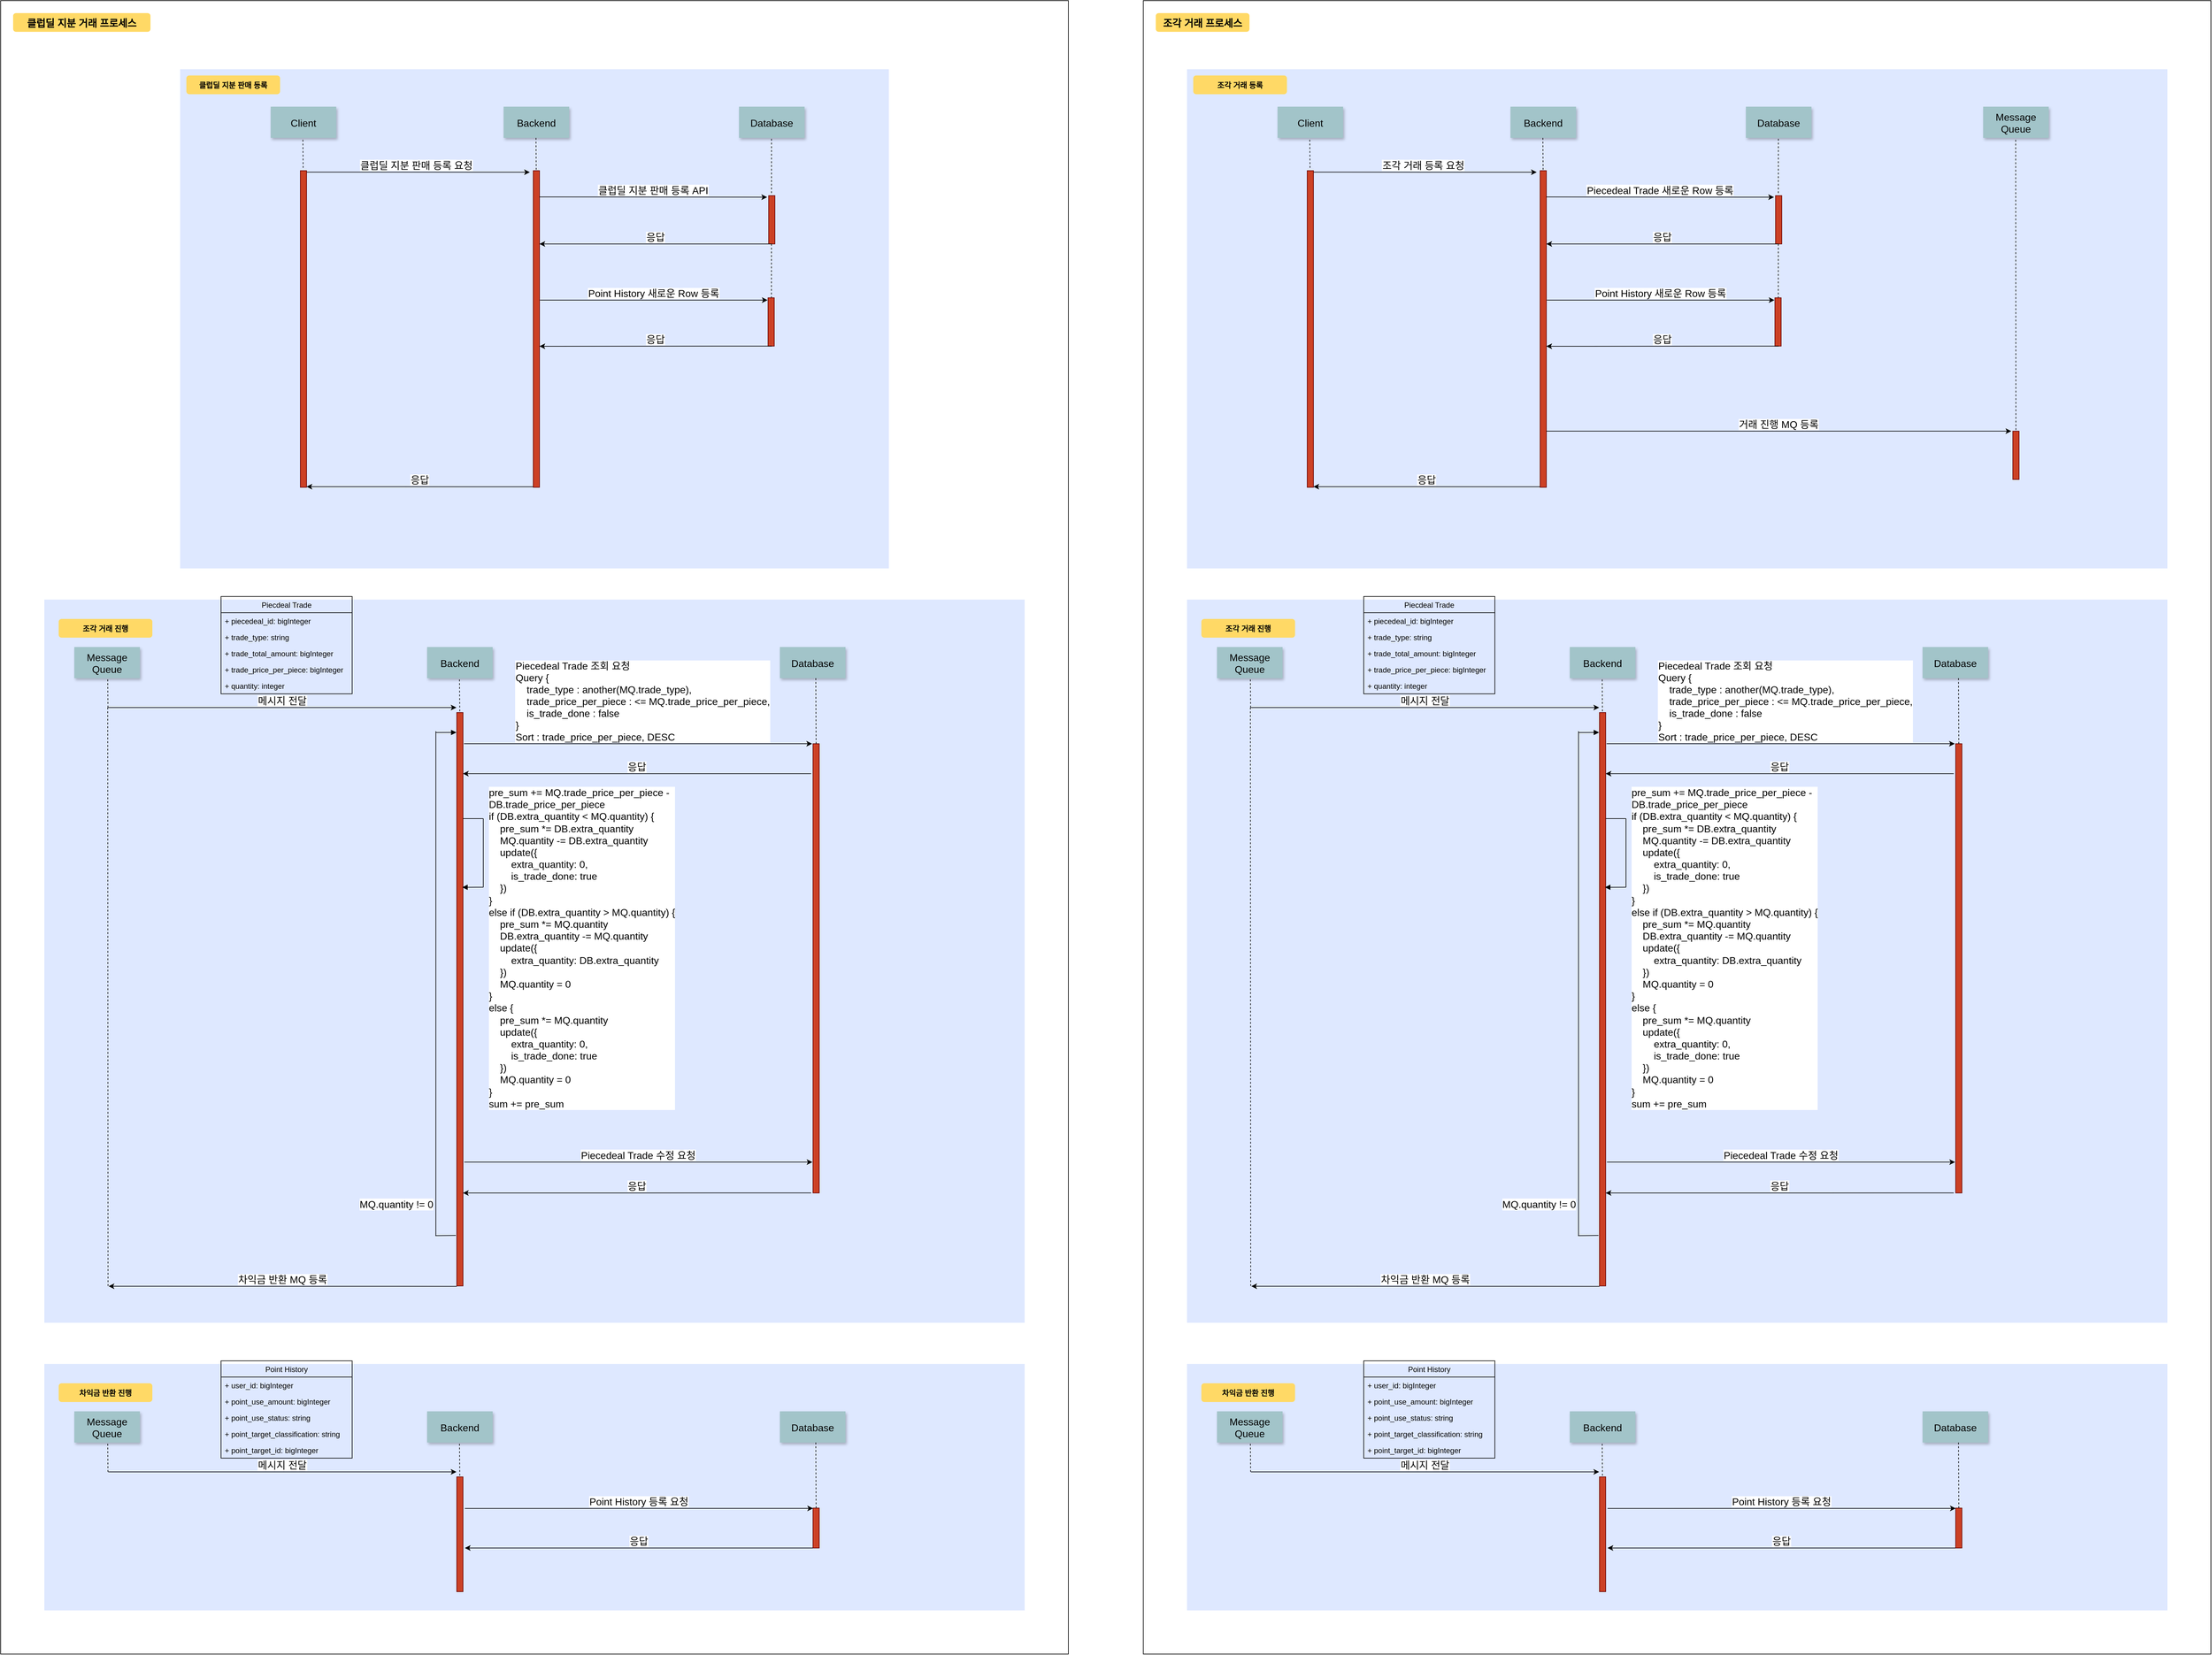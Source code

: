<mxfile version="15.9.6" type="github">
  <diagram name="Page-1" id="9361dd3d-8414-5efd-6122-117bd74ce7a7">
    <mxGraphModel dx="2826" dy="1720" grid="1" gridSize="10" guides="1" tooltips="1" connect="1" arrows="1" fold="1" page="0" pageScale="1.5" pageWidth="826" pageHeight="1169" background="none" math="0" shadow="0">
      <root>
        <mxCell id="0" />
        <mxCell id="1" parent="0" />
        <mxCell id="KlOb9oc-CN9GO7hvicui-72" value="" style="rounded=0;whiteSpace=wrap;html=1;" vertex="1" parent="1">
          <mxGeometry x="1580" y="-80" width="1710" height="2650" as="geometry" />
        </mxCell>
        <mxCell id="69" value="" style="fillColor=#DEE8FF;strokeColor=none" parent="1" vertex="1">
          <mxGeometry x="1650" y="30" width="1570" height="800" as="geometry" />
        </mxCell>
        <mxCell id="71" value="조각 거래 등록" style="rounded=1;fontStyle=1;fillColor=#FFD966;strokeColor=none" parent="1" vertex="1">
          <mxGeometry x="1660" y="40" width="150" height="30" as="geometry" />
        </mxCell>
        <mxCell id="AhJz03Bt-B3YiPbpUyde-89" value="Client" style="shadow=1;fillColor=#A2C4C9;strokeColor=none;fontSize=16;" parent="1" vertex="1">
          <mxGeometry x="1795" y="90" width="105" height="50" as="geometry" />
        </mxCell>
        <mxCell id="AhJz03Bt-B3YiPbpUyde-90" value="Backend" style="shadow=1;fillColor=#A2C4C9;strokeColor=none;fontSize=16;" parent="1" vertex="1">
          <mxGeometry x="2168" y="90" width="105" height="50" as="geometry" />
        </mxCell>
        <mxCell id="AhJz03Bt-B3YiPbpUyde-91" value="Database" style="shadow=1;fillColor=#A2C4C9;strokeColor=none;fontSize=16;" parent="1" vertex="1">
          <mxGeometry x="2545" y="90" width="105" height="50" as="geometry" />
        </mxCell>
        <mxCell id="AhJz03Bt-B3YiPbpUyde-92" value="Message&#xa;Queue" style="shadow=1;fillColor=#A2C4C9;strokeColor=none;fontSize=16;" parent="1" vertex="1">
          <mxGeometry x="2925" y="90" width="105" height="50" as="geometry" />
        </mxCell>
        <mxCell id="AhJz03Bt-B3YiPbpUyde-94" value="조각 거래 등록 요청" style="edgeStyle=elbowEdgeStyle;elbow=vertical;verticalLabelPosition=top;verticalAlign=bottom;fontSize=16;" parent="1" edge="1">
          <mxGeometry x="1924.5" y="-38.12" width="100" height="100" as="geometry">
            <mxPoint x="1847" y="194.88" as="sourcePoint" />
            <mxPoint x="2210" y="195" as="targetPoint" />
            <Array as="points" />
          </mxGeometry>
        </mxCell>
        <mxCell id="AhJz03Bt-B3YiPbpUyde-95" value="" style="edgeStyle=none;endArrow=none;dashed=1" parent="1" edge="1">
          <mxGeometry x="2171.441" y="235" width="100" height="100" as="geometry">
            <mxPoint x="2219.87" y="140.0" as="sourcePoint" />
            <mxPoint x="2220.28" y="192" as="targetPoint" />
          </mxGeometry>
        </mxCell>
        <mxCell id="AhJz03Bt-B3YiPbpUyde-96" value="" style="fillColor=#CC4125;strokeColor=#660000" parent="1" vertex="1">
          <mxGeometry x="2215.5" y="192.56" width="10" height="507.44" as="geometry" />
        </mxCell>
        <mxCell id="AhJz03Bt-B3YiPbpUyde-97" value="Piecedeal Trade 새로운 Row 등록" style="edgeStyle=elbowEdgeStyle;elbow=vertical;verticalLabelPosition=top;verticalAlign=bottom;fontSize=16;" parent="1" edge="1">
          <mxGeometry x="2303" y="1.66" width="100" height="100" as="geometry">
            <mxPoint x="2225.5" y="234.66" as="sourcePoint" />
            <mxPoint x="2590" y="235" as="targetPoint" />
            <Array as="points" />
          </mxGeometry>
        </mxCell>
        <mxCell id="AhJz03Bt-B3YiPbpUyde-98" value="" style="edgeStyle=none;endArrow=none;dashed=1" parent="1" edge="1">
          <mxGeometry x="2548.641" y="236.56" width="100" height="100" as="geometry">
            <mxPoint x="2597.07" y="141.56" as="sourcePoint" />
            <mxPoint x="2597" y="231" as="targetPoint" />
          </mxGeometry>
        </mxCell>
        <mxCell id="AhJz03Bt-B3YiPbpUyde-99" value="" style="fillColor=#CC4125;strokeColor=#660000" parent="1" vertex="1">
          <mxGeometry x="2592.5" y="232.56" width="10" height="77.44" as="geometry" />
        </mxCell>
        <mxCell id="AhJz03Bt-B3YiPbpUyde-100" value="응답" style="edgeStyle=elbowEdgeStyle;elbow=vertical;verticalLabelPosition=top;verticalAlign=bottom;exitX=0.5;exitY=1;exitDx=0;exitDy=0;fontSize=16;" parent="1" source="AhJz03Bt-B3YiPbpUyde-99" target="AhJz03Bt-B3YiPbpUyde-96" edge="1">
          <mxGeometry x="2457.5" y="167" width="100" height="100" as="geometry">
            <mxPoint x="2380.0" y="400.0" as="sourcePoint" />
            <mxPoint x="2753" y="400.12" as="targetPoint" />
            <Array as="points" />
          </mxGeometry>
        </mxCell>
        <mxCell id="AhJz03Bt-B3YiPbpUyde-101" value="거래 진행 MQ 등록" style="edgeStyle=elbowEdgeStyle;elbow=vertical;verticalLabelPosition=top;verticalAlign=bottom;fontSize=16;" parent="1" edge="1">
          <mxGeometry x="2303" y="377" width="100" height="100" as="geometry">
            <mxPoint x="2225.5" y="610.0" as="sourcePoint" />
            <mxPoint x="2970" y="610" as="targetPoint" />
            <Array as="points" />
          </mxGeometry>
        </mxCell>
        <mxCell id="AhJz03Bt-B3YiPbpUyde-102" value="" style="edgeStyle=none;endArrow=none;dashed=1;entryX=0.5;entryY=0;entryDx=0;entryDy=0;" parent="1" target="AhJz03Bt-B3YiPbpUyde-103" edge="1">
          <mxGeometry x="2928.711" y="238.12" width="100" height="100" as="geometry">
            <mxPoint x="2977.14" y="143.12" as="sourcePoint" />
            <mxPoint x="2977" y="410" as="targetPoint" />
          </mxGeometry>
        </mxCell>
        <mxCell id="AhJz03Bt-B3YiPbpUyde-103" value="" style="fillColor=#CC4125;strokeColor=#660000" parent="1" vertex="1">
          <mxGeometry x="2972.5" y="610" width="10" height="77.44" as="geometry" />
        </mxCell>
        <mxCell id="AhJz03Bt-B3YiPbpUyde-105" value="응답" style="edgeStyle=elbowEdgeStyle;elbow=vertical;verticalLabelPosition=top;verticalAlign=bottom;fontSize=16;" parent="1" edge="1">
          <mxGeometry x="1930" y="466" width="100" height="100" as="geometry">
            <mxPoint x="2215.5" y="699.12" as="sourcePoint" />
            <mxPoint x="1852.5" y="699" as="targetPoint" />
            <Array as="points" />
          </mxGeometry>
        </mxCell>
        <mxCell id="AhJz03Bt-B3YiPbpUyde-106" value="" style="fillColor=#CC4125;strokeColor=#660000" parent="1" vertex="1">
          <mxGeometry x="1842.5" y="192.56" width="10" height="507.44" as="geometry" />
        </mxCell>
        <mxCell id="AhJz03Bt-B3YiPbpUyde-107" value="" style="edgeStyle=none;endArrow=none;dashed=1;" parent="1" edge="1">
          <mxGeometry x="1798.161" y="238" width="100" height="100" as="geometry">
            <mxPoint x="1846.59" y="143" as="sourcePoint" />
            <mxPoint x="1847" y="190" as="targetPoint" />
          </mxGeometry>
        </mxCell>
        <mxCell id="SZOiIeE2iXW8za4jXHJB-89" value="" style="fillColor=#DEE8FF;strokeColor=none" parent="1" vertex="1">
          <mxGeometry x="1650" y="880" width="1570" height="1159" as="geometry" />
        </mxCell>
        <mxCell id="SZOiIeE2iXW8za4jXHJB-90" value="조각 거래 진행" style="rounded=1;fontStyle=1;fillColor=#FFD966;strokeColor=none" parent="1" vertex="1">
          <mxGeometry x="1673" y="911" width="150" height="30" as="geometry" />
        </mxCell>
        <mxCell id="SZOiIeE2iXW8za4jXHJB-91" value="Message&#xa;Queue" style="shadow=1;fillColor=#A2C4C9;strokeColor=none;fontSize=16;" parent="1" vertex="1">
          <mxGeometry x="1698" y="956" width="105" height="50" as="geometry" />
        </mxCell>
        <mxCell id="SZOiIeE2iXW8za4jXHJB-93" value="Backend" style="shadow=1;fillColor=#A2C4C9;strokeColor=none;fontSize=16;" parent="1" vertex="1">
          <mxGeometry x="2263" y="956" width="105" height="50" as="geometry" />
        </mxCell>
        <mxCell id="SZOiIeE2iXW8za4jXHJB-94" value="Database" style="shadow=1;fillColor=#A2C4C9;strokeColor=none;fontSize=16;" parent="1" vertex="1">
          <mxGeometry x="2828" y="956" width="105" height="50" as="geometry" />
        </mxCell>
        <mxCell id="SZOiIeE2iXW8za4jXHJB-109" value="" style="edgeStyle=none;endArrow=none;dashed=1;" parent="1" edge="1">
          <mxGeometry x="1703.071" y="1103" width="100" height="100" as="geometry">
            <mxPoint x="1751.5" y="1008" as="sourcePoint" />
            <mxPoint x="1751.91" y="1055" as="targetPoint" />
          </mxGeometry>
        </mxCell>
        <mxCell id="SZOiIeE2iXW8za4jXHJB-111" value="메시지 전달" style="edgeStyle=elbowEdgeStyle;elbow=vertical;verticalLabelPosition=top;verticalAlign=bottom;fontSize=16;" parent="1" edge="1">
          <mxGeometry x="1830" y="820" width="100" height="100" as="geometry">
            <mxPoint x="1752.5" y="1053" as="sourcePoint" />
            <mxPoint x="2310" y="1053" as="targetPoint" />
            <Array as="points" />
          </mxGeometry>
        </mxCell>
        <mxCell id="SZOiIeE2iXW8za4jXHJB-112" value="" style="edgeStyle=none;endArrow=none;dashed=1" parent="1" edge="1">
          <mxGeometry x="2266.481" y="1103" width="100" height="100" as="geometry">
            <mxPoint x="2314.91" y="1008.0" as="sourcePoint" />
            <mxPoint x="2315.32" y="1060" as="targetPoint" />
          </mxGeometry>
        </mxCell>
        <mxCell id="SZOiIeE2iXW8za4jXHJB-113" value="" style="fillColor=#CC4125;strokeColor=#660000" parent="1" vertex="1">
          <mxGeometry x="2310.5" y="1061" width="10" height="919" as="geometry" />
        </mxCell>
        <mxCell id="SZOiIeE2iXW8za4jXHJB-114" value="Piecdeal Trade" style="swimlane;fontStyle=0;childLayout=stackLayout;horizontal=1;startSize=26;fillColor=none;horizontalStack=0;resizeParent=1;resizeParentMax=0;resizeLast=0;collapsible=1;marginBottom=0;" parent="1" vertex="1">
          <mxGeometry x="1933" y="875" width="210" height="156" as="geometry" />
        </mxCell>
        <mxCell id="SZOiIeE2iXW8za4jXHJB-115" value="+ piecedeal_id: bigInteger" style="text;strokeColor=none;fillColor=none;align=left;verticalAlign=top;spacingLeft=4;spacingRight=4;overflow=hidden;rotatable=0;points=[[0,0.5],[1,0.5]];portConstraint=eastwest;" parent="SZOiIeE2iXW8za4jXHJB-114" vertex="1">
          <mxGeometry y="26" width="210" height="26" as="geometry" />
        </mxCell>
        <mxCell id="SZOiIeE2iXW8za4jXHJB-116" value="+ trade_type: string" style="text;strokeColor=none;fillColor=none;align=left;verticalAlign=top;spacingLeft=4;spacingRight=4;overflow=hidden;rotatable=0;points=[[0,0.5],[1,0.5]];portConstraint=eastwest;" parent="SZOiIeE2iXW8za4jXHJB-114" vertex="1">
          <mxGeometry y="52" width="210" height="26" as="geometry" />
        </mxCell>
        <mxCell id="SZOiIeE2iXW8za4jXHJB-117" value="+ trade_total_amount: bigInteger" style="text;strokeColor=none;fillColor=none;align=left;verticalAlign=top;spacingLeft=4;spacingRight=4;overflow=hidden;rotatable=0;points=[[0,0.5],[1,0.5]];portConstraint=eastwest;" parent="SZOiIeE2iXW8za4jXHJB-114" vertex="1">
          <mxGeometry y="78" width="210" height="26" as="geometry" />
        </mxCell>
        <mxCell id="SZOiIeE2iXW8za4jXHJB-119" value="+ trade_price_per_piece: bigInteger" style="text;strokeColor=none;fillColor=none;align=left;verticalAlign=top;spacingLeft=4;spacingRight=4;overflow=hidden;rotatable=0;points=[[0,0.5],[1,0.5]];portConstraint=eastwest;" parent="SZOiIeE2iXW8za4jXHJB-114" vertex="1">
          <mxGeometry y="104" width="210" height="26" as="geometry" />
        </mxCell>
        <mxCell id="SZOiIeE2iXW8za4jXHJB-118" value="+ quantity: integer" style="text;strokeColor=none;fillColor=none;align=left;verticalAlign=top;spacingLeft=4;spacingRight=4;overflow=hidden;rotatable=0;points=[[0,0.5],[1,0.5]];portConstraint=eastwest;" parent="SZOiIeE2iXW8za4jXHJB-114" vertex="1">
          <mxGeometry y="130" width="210" height="26" as="geometry" />
        </mxCell>
        <mxCell id="SZOiIeE2iXW8za4jXHJB-120" value="" style="fillColor=#CC4125;strokeColor=#660000" parent="1" vertex="1">
          <mxGeometry x="2881" y="1111" width="10" height="720" as="geometry" />
        </mxCell>
        <mxCell id="SZOiIeE2iXW8za4jXHJB-121" value="" style="edgeStyle=none;endArrow=none;dashed=1;entryX=0.5;entryY=0;entryDx=0;entryDy=0;" parent="1" target="SZOiIeE2iXW8za4jXHJB-120" edge="1">
          <mxGeometry x="2837.071" y="1101" width="100" height="100" as="geometry">
            <mxPoint x="2885.5" y="1006" as="sourcePoint" />
            <mxPoint x="2885.91" y="1058" as="targetPoint" />
          </mxGeometry>
        </mxCell>
        <mxCell id="SZOiIeE2iXW8za4jXHJB-123" value="Piecedeal Trade 조회 요청&#xa;Query {&#xa;    trade_type : another(MQ.trade_type),&#xa;    trade_price_per_piece : &lt;= MQ.trade_price_per_piece,&#xa;    is_trade_done : false&#xa;}&#xa;Sort : trade_price_per_piece, DESC" style="edgeStyle=elbowEdgeStyle;elbow=vertical;verticalLabelPosition=top;verticalAlign=bottom;fontSize=16;align=left;" parent="1" edge="1">
          <mxGeometry x="-97" y="1" width="100" height="100" as="geometry">
            <mxPoint x="2322" y="1111" as="sourcePoint" />
            <mxPoint x="2879.5" y="1111" as="targetPoint" />
            <Array as="points" />
            <mxPoint x="-198" as="offset" />
          </mxGeometry>
        </mxCell>
        <mxCell id="SZOiIeE2iXW8za4jXHJB-124" value="" style="edgeStyle=none;endArrow=none;dashed=1" parent="1" edge="1">
          <mxGeometry x="2548.551" y="405" width="100" height="100" as="geometry">
            <mxPoint x="2596.98" y="310.0" as="sourcePoint" />
            <mxPoint x="2596.91" y="399.44" as="targetPoint" />
          </mxGeometry>
        </mxCell>
        <mxCell id="SZOiIeE2iXW8za4jXHJB-125" value="Point History 새로운 Row 등록" style="edgeStyle=elbowEdgeStyle;elbow=vertical;verticalLabelPosition=top;verticalAlign=bottom;fontSize=16;" parent="1" edge="1">
          <mxGeometry x="2303.75" y="167" width="100" height="100" as="geometry">
            <mxPoint x="2226.25" y="400.0" as="sourcePoint" />
            <mxPoint x="2590.75" y="400.34" as="targetPoint" />
            <Array as="points" />
          </mxGeometry>
        </mxCell>
        <mxCell id="SZOiIeE2iXW8za4jXHJB-126" value="" style="fillColor=#CC4125;strokeColor=#660000" parent="1" vertex="1">
          <mxGeometry x="2591.5" y="396.28" width="10" height="77.44" as="geometry" />
        </mxCell>
        <mxCell id="SZOiIeE2iXW8za4jXHJB-127" value="응답" style="edgeStyle=elbowEdgeStyle;elbow=vertical;verticalLabelPosition=top;verticalAlign=bottom;exitX=0.5;exitY=1;exitDx=0;exitDy=0;fontSize=16;" parent="1" edge="1">
          <mxGeometry x="2457.5" y="330.72" width="100" height="100" as="geometry">
            <mxPoint x="2597.5" y="473.72" as="sourcePoint" />
            <mxPoint x="2225.5" y="474.308" as="targetPoint" />
            <Array as="points" />
          </mxGeometry>
        </mxCell>
        <mxCell id="SZOiIeE2iXW8za4jXHJB-129" value="응답" style="edgeStyle=elbowEdgeStyle;elbow=vertical;verticalLabelPosition=top;verticalAlign=bottom;fontSize=16;" parent="1" edge="1">
          <mxGeometry x="2398" y="926" width="100" height="100" as="geometry">
            <mxPoint x="2878" y="1159" as="sourcePoint" />
            <mxPoint x="2320.5" y="1159" as="targetPoint" />
            <Array as="points" />
          </mxGeometry>
        </mxCell>
        <mxCell id="SZOiIeE2iXW8za4jXHJB-132" value="" style="endArrow=none;html=1;rounded=0;" parent="1" edge="1">
          <mxGeometry width="50" height="50" relative="1" as="geometry">
            <mxPoint x="2320.5" y="1231" as="sourcePoint" />
            <mxPoint x="2353" y="1231" as="targetPoint" />
          </mxGeometry>
        </mxCell>
        <mxCell id="SZOiIeE2iXW8za4jXHJB-134" value="" style="endArrow=none;html=1;rounded=0;" parent="1" edge="1">
          <mxGeometry width="50" height="50" relative="1" as="geometry">
            <mxPoint x="2353" y="1231" as="sourcePoint" />
            <mxPoint x="2353" y="1341" as="targetPoint" />
          </mxGeometry>
        </mxCell>
        <mxCell id="SZOiIeE2iXW8za4jXHJB-136" value="&lt;div&gt;pre_sum += MQ.trade_price_per_piece -&amp;nbsp;&lt;/div&gt;DB.trade_price_per_piece&lt;div&gt;if (DB.extra_quantity &amp;lt; MQ.quantity) {&lt;/div&gt;&lt;div&gt;&amp;nbsp; &amp;nbsp; pre_sum *= DB.extra_quantity&lt;/div&gt;&lt;div&gt;&amp;nbsp; &amp;nbsp; MQ.quantity -= DB.extra_quantity&lt;/div&gt;&lt;div&gt;&amp;nbsp; &amp;nbsp; update({&lt;/div&gt;&lt;div&gt;&amp;nbsp; &amp;nbsp; &amp;nbsp; &amp;nbsp; extra_quantity: 0,&lt;/div&gt;&lt;div&gt;&amp;nbsp; &amp;nbsp; &amp;nbsp; &amp;nbsp; is_trade_done: true&lt;/div&gt;&lt;div&gt;&amp;nbsp; &amp;nbsp; })&lt;/div&gt;&lt;div&gt;}&lt;/div&gt;&lt;div&gt;else if (DB.extra_quantity &amp;gt; MQ.quantity) {&lt;/div&gt;&lt;div&gt;&lt;div&gt;&amp;nbsp; &amp;nbsp; pre_sum *= MQ.quantity&lt;/div&gt;&lt;/div&gt;&lt;div&gt;&amp;nbsp; &amp;nbsp; DB.extra_quantity -= MQ.quantity&lt;/div&gt;&lt;div&gt;&amp;nbsp; &amp;nbsp; update({&lt;/div&gt;&lt;div&gt;&amp;nbsp; &amp;nbsp; &amp;nbsp; &amp;nbsp; extra_quantity: DB.extra_quantity&lt;/div&gt;&lt;div&gt;&amp;nbsp; &amp;nbsp; })&lt;/div&gt;&lt;div&gt;&amp;nbsp; &amp;nbsp; MQ.quantity = 0&lt;/div&gt;&lt;div&gt;}&lt;/div&gt;&lt;div&gt;else {&lt;/div&gt;&lt;div&gt;&amp;nbsp; &amp;nbsp; pre_sum *= MQ.quantity&lt;/div&gt;&lt;div&gt;&amp;nbsp; &amp;nbsp; update({&lt;/div&gt;&lt;div&gt;&amp;nbsp; &amp;nbsp; &amp;nbsp; &amp;nbsp; extra_quantity: 0,&lt;/div&gt;&lt;div&gt;&amp;nbsp; &amp;nbsp; &amp;nbsp; &amp;nbsp; is_trade_done: true&lt;/div&gt;&lt;div&gt;&amp;nbsp; &amp;nbsp; })&lt;/div&gt;&lt;div&gt;&amp;nbsp; &amp;nbsp; MQ.quantity = 0&lt;/div&gt;&lt;div&gt;}&lt;/div&gt;&lt;div&gt;sum += pre_sum&lt;/div&gt;" style="html=1;verticalAlign=bottom;endArrow=block;rounded=0;entryX=1.591;entryY=0.835;entryDx=0;entryDy=0;entryPerimeter=0;fontSize=16;align=left;" parent="1" edge="1">
          <mxGeometry x="-1" y="359" width="80" relative="1" as="geometry">
            <mxPoint x="2353" y="1341" as="sourcePoint" />
            <mxPoint x="2319.41" y="1341.112" as="targetPoint" />
            <mxPoint x="6" as="offset" />
          </mxGeometry>
        </mxCell>
        <mxCell id="SZOiIeE2iXW8za4jXHJB-137" value="Piecedeal Trade 수정 요청" style="edgeStyle=elbowEdgeStyle;elbow=vertical;verticalLabelPosition=top;verticalAlign=bottom;fontSize=16;" parent="1" edge="1">
          <mxGeometry x="2400" y="1548.47" width="100" height="100" as="geometry">
            <mxPoint x="2322.5" y="1781.47" as="sourcePoint" />
            <mxPoint x="2880" y="1781.47" as="targetPoint" />
            <Array as="points" />
          </mxGeometry>
        </mxCell>
        <mxCell id="SZOiIeE2iXW8za4jXHJB-140" value="응답" style="edgeStyle=elbowEdgeStyle;elbow=vertical;verticalLabelPosition=top;verticalAlign=bottom;fontSize=16;" parent="1" edge="1">
          <mxGeometry x="2398" y="1597.91" width="100" height="100" as="geometry">
            <mxPoint x="2878.0" y="1830.91" as="sourcePoint" />
            <mxPoint x="2320.5" y="1830.91" as="targetPoint" />
            <Array as="points" />
          </mxGeometry>
        </mxCell>
        <mxCell id="SZOiIeE2iXW8za4jXHJB-146" value="" style="endArrow=none;html=1;rounded=0;" parent="1" edge="1">
          <mxGeometry width="50" height="50" relative="1" as="geometry">
            <mxPoint x="2276.32" y="1899.41" as="sourcePoint" />
            <mxPoint x="2308.82" y="1899.41" as="targetPoint" />
            <Array as="points">
              <mxPoint x="2309" y="1899" />
            </Array>
          </mxGeometry>
        </mxCell>
        <mxCell id="SZOiIeE2iXW8za4jXHJB-147" value="" style="endArrow=none;html=1;rounded=0;" parent="1" edge="1">
          <mxGeometry width="50" height="50" relative="1" as="geometry">
            <mxPoint x="2277" y="1091" as="sourcePoint" />
            <mxPoint x="2277" y="1900" as="targetPoint" />
          </mxGeometry>
        </mxCell>
        <mxCell id="SZOiIeE2iXW8za4jXHJB-148" value="MQ.quantity != 0" style="html=1;verticalAlign=bottom;endArrow=block;rounded=0;fontSize=16;align=left;entryX=-0.056;entryY=0.058;entryDx=0;entryDy=0;entryPerimeter=0;" parent="1" edge="1">
          <mxGeometry x="-1" y="-778" width="80" relative="1" as="geometry">
            <mxPoint x="2277" y="1093" as="sourcePoint" />
            <mxPoint x="2309.94" y="1092.9" as="targetPoint" />
            <mxPoint x="-126" y="-10" as="offset" />
          </mxGeometry>
        </mxCell>
        <mxCell id="SZOiIeE2iXW8za4jXHJB-149" value="" style="edgeStyle=none;endArrow=none;dashed=1;" parent="1" edge="1">
          <mxGeometry x="1703.071" y="1148" width="100" height="100" as="geometry">
            <mxPoint x="1751.5" y="1053" as="sourcePoint" />
            <mxPoint x="1752" y="1980" as="targetPoint" />
          </mxGeometry>
        </mxCell>
        <mxCell id="SZOiIeE2iXW8za4jXHJB-150" value="차익금 반환 MQ 등록" style="edgeStyle=elbowEdgeStyle;elbow=vertical;verticalLabelPosition=top;verticalAlign=bottom;fontSize=16;" parent="1" edge="1">
          <mxGeometry x="1830.5" y="1747.71" width="100" height="100" as="geometry">
            <mxPoint x="2310.5" y="1980.71" as="sourcePoint" />
            <mxPoint x="1753" y="1980.71" as="targetPoint" />
            <Array as="points" />
          </mxGeometry>
        </mxCell>
        <mxCell id="pQrzHc1m5_enGg3xlfXU-94" value="" style="fillColor=#DEE8FF;strokeColor=none" parent="1" vertex="1">
          <mxGeometry x="1650" y="2105" width="1570" height="395" as="geometry" />
        </mxCell>
        <mxCell id="pQrzHc1m5_enGg3xlfXU-95" value="차익금 반환 진행" style="rounded=1;fontStyle=1;fillColor=#FFD966;strokeColor=none" parent="1" vertex="1">
          <mxGeometry x="1673" y="2136" width="150" height="30" as="geometry" />
        </mxCell>
        <mxCell id="pQrzHc1m5_enGg3xlfXU-96" value="Message&#xa;Queue" style="shadow=1;fillColor=#A2C4C9;strokeColor=none;fontSize=16;" parent="1" vertex="1">
          <mxGeometry x="1698" y="2181" width="105" height="50" as="geometry" />
        </mxCell>
        <mxCell id="pQrzHc1m5_enGg3xlfXU-97" value="Backend" style="shadow=1;fillColor=#A2C4C9;strokeColor=none;fontSize=16;" parent="1" vertex="1">
          <mxGeometry x="2263" y="2181" width="105" height="50" as="geometry" />
        </mxCell>
        <mxCell id="pQrzHc1m5_enGg3xlfXU-98" value="Database" style="shadow=1;fillColor=#A2C4C9;strokeColor=none;fontSize=16;" parent="1" vertex="1">
          <mxGeometry x="2828" y="2181" width="105" height="50" as="geometry" />
        </mxCell>
        <mxCell id="pQrzHc1m5_enGg3xlfXU-99" value="" style="edgeStyle=none;endArrow=none;dashed=1;" parent="1" edge="1">
          <mxGeometry x="1703.071" y="2328" width="100" height="100" as="geometry">
            <mxPoint x="1751.5" y="2233" as="sourcePoint" />
            <mxPoint x="1751.91" y="2280" as="targetPoint" />
          </mxGeometry>
        </mxCell>
        <mxCell id="pQrzHc1m5_enGg3xlfXU-100" value="메시지 전달" style="edgeStyle=elbowEdgeStyle;elbow=vertical;verticalLabelPosition=top;verticalAlign=bottom;fontSize=16;" parent="1" edge="1">
          <mxGeometry x="1830" y="2045" width="100" height="100" as="geometry">
            <mxPoint x="1752.5" y="2278" as="sourcePoint" />
            <mxPoint x="2310" y="2278" as="targetPoint" />
            <Array as="points" />
          </mxGeometry>
        </mxCell>
        <mxCell id="pQrzHc1m5_enGg3xlfXU-101" value="" style="edgeStyle=none;endArrow=none;dashed=1" parent="1" edge="1">
          <mxGeometry x="2266.481" y="2328" width="100" height="100" as="geometry">
            <mxPoint x="2314.91" y="2233" as="sourcePoint" />
            <mxPoint x="2315.32" y="2285" as="targetPoint" />
          </mxGeometry>
        </mxCell>
        <mxCell id="pQrzHc1m5_enGg3xlfXU-102" value="" style="fillColor=#CC4125;strokeColor=#660000" parent="1" vertex="1">
          <mxGeometry x="2310.5" y="2286" width="10" height="184" as="geometry" />
        </mxCell>
        <mxCell id="pQrzHc1m5_enGg3xlfXU-103" value="Point History" style="swimlane;fontStyle=0;childLayout=stackLayout;horizontal=1;startSize=26;fillColor=none;horizontalStack=0;resizeParent=1;resizeParentMax=0;resizeLast=0;collapsible=1;marginBottom=0;" parent="1" vertex="1">
          <mxGeometry x="1933" y="2100" width="210" height="156" as="geometry" />
        </mxCell>
        <mxCell id="pQrzHc1m5_enGg3xlfXU-104" value="+ user_id: bigInteger" style="text;strokeColor=none;fillColor=none;align=left;verticalAlign=top;spacingLeft=4;spacingRight=4;overflow=hidden;rotatable=0;points=[[0,0.5],[1,0.5]];portConstraint=eastwest;" parent="pQrzHc1m5_enGg3xlfXU-103" vertex="1">
          <mxGeometry y="26" width="210" height="26" as="geometry" />
        </mxCell>
        <mxCell id="pQrzHc1m5_enGg3xlfXU-105" value="+ point_use_amount: bigInteger" style="text;strokeColor=none;fillColor=none;align=left;verticalAlign=top;spacingLeft=4;spacingRight=4;overflow=hidden;rotatable=0;points=[[0,0.5],[1,0.5]];portConstraint=eastwest;" parent="pQrzHc1m5_enGg3xlfXU-103" vertex="1">
          <mxGeometry y="52" width="210" height="26" as="geometry" />
        </mxCell>
        <mxCell id="pQrzHc1m5_enGg3xlfXU-106" value="+ point_use_status: string" style="text;strokeColor=none;fillColor=none;align=left;verticalAlign=top;spacingLeft=4;spacingRight=4;overflow=hidden;rotatable=0;points=[[0,0.5],[1,0.5]];portConstraint=eastwest;" parent="pQrzHc1m5_enGg3xlfXU-103" vertex="1">
          <mxGeometry y="78" width="210" height="26" as="geometry" />
        </mxCell>
        <mxCell id="pQrzHc1m5_enGg3xlfXU-107" value="+ point_target_classification: string" style="text;strokeColor=none;fillColor=none;align=left;verticalAlign=top;spacingLeft=4;spacingRight=4;overflow=hidden;rotatable=0;points=[[0,0.5],[1,0.5]];portConstraint=eastwest;" parent="pQrzHc1m5_enGg3xlfXU-103" vertex="1">
          <mxGeometry y="104" width="210" height="26" as="geometry" />
        </mxCell>
        <mxCell id="pQrzHc1m5_enGg3xlfXU-108" value="+ point_target_id: bigInteger" style="text;strokeColor=none;fillColor=none;align=left;verticalAlign=top;spacingLeft=4;spacingRight=4;overflow=hidden;rotatable=0;points=[[0,0.5],[1,0.5]];portConstraint=eastwest;" parent="pQrzHc1m5_enGg3xlfXU-103" vertex="1">
          <mxGeometry y="130" width="210" height="26" as="geometry" />
        </mxCell>
        <mxCell id="pQrzHc1m5_enGg3xlfXU-109" value="" style="fillColor=#CC4125;strokeColor=#660000" parent="1" vertex="1">
          <mxGeometry x="2881" y="2336" width="10" height="64" as="geometry" />
        </mxCell>
        <mxCell id="pQrzHc1m5_enGg3xlfXU-110" value="" style="edgeStyle=none;endArrow=none;dashed=1;entryX=0.5;entryY=0;entryDx=0;entryDy=0;" parent="1" target="pQrzHc1m5_enGg3xlfXU-109" edge="1">
          <mxGeometry x="2837.071" y="2326" width="100" height="100" as="geometry">
            <mxPoint x="2885.5" y="2231" as="sourcePoint" />
            <mxPoint x="2885.91" y="2283" as="targetPoint" />
          </mxGeometry>
        </mxCell>
        <mxCell id="pQrzHc1m5_enGg3xlfXU-116" value="Point History 등록 요청" style="edgeStyle=elbowEdgeStyle;elbow=vertical;verticalLabelPosition=top;verticalAlign=bottom;fontSize=16;" parent="1" edge="1">
          <mxGeometry x="2401" y="2103.59" width="100" height="100" as="geometry">
            <mxPoint x="2323.5" y="2336.59" as="sourcePoint" />
            <mxPoint x="2881" y="2336.59" as="targetPoint" />
            <Array as="points" />
          </mxGeometry>
        </mxCell>
        <mxCell id="pQrzHc1m5_enGg3xlfXU-117" value="응답" style="edgeStyle=elbowEdgeStyle;elbow=vertical;verticalLabelPosition=top;verticalAlign=bottom;fontSize=16;" parent="1" edge="1">
          <mxGeometry x="2401" y="2167" width="100" height="100" as="geometry">
            <mxPoint x="2881.0" y="2400" as="sourcePoint" />
            <mxPoint x="2323.5" y="2400" as="targetPoint" />
            <Array as="points" />
          </mxGeometry>
        </mxCell>
        <mxCell id="KlOb9oc-CN9GO7hvicui-73" value="조각 거래 프로세스" style="rounded=1;fontStyle=1;fillColor=#FFD966;strokeColor=none;fontSize=16;" vertex="1" parent="1">
          <mxGeometry x="1600" y="-60" width="150" height="30" as="geometry" />
        </mxCell>
        <mxCell id="KlOb9oc-CN9GO7hvicui-74" value="" style="rounded=0;whiteSpace=wrap;html=1;" vertex="1" parent="1">
          <mxGeometry x="-250" y="-80" width="1710" height="2650" as="geometry" />
        </mxCell>
        <mxCell id="KlOb9oc-CN9GO7hvicui-75" value="" style="fillColor=#DEE8FF;strokeColor=none" vertex="1" parent="1">
          <mxGeometry x="37.5" y="30" width="1135" height="800" as="geometry" />
        </mxCell>
        <mxCell id="KlOb9oc-CN9GO7hvicui-76" value="클럽딜 지분 판매 등록" style="rounded=1;fontStyle=1;fillColor=#FFD966;strokeColor=none" vertex="1" parent="1">
          <mxGeometry x="47.5" y="40" width="150" height="30" as="geometry" />
        </mxCell>
        <mxCell id="KlOb9oc-CN9GO7hvicui-77" value="Client" style="shadow=1;fillColor=#A2C4C9;strokeColor=none;fontSize=16;" vertex="1" parent="1">
          <mxGeometry x="182.5" y="90" width="105" height="50" as="geometry" />
        </mxCell>
        <mxCell id="KlOb9oc-CN9GO7hvicui-78" value="Backend" style="shadow=1;fillColor=#A2C4C9;strokeColor=none;fontSize=16;" vertex="1" parent="1">
          <mxGeometry x="555.5" y="90" width="105" height="50" as="geometry" />
        </mxCell>
        <mxCell id="KlOb9oc-CN9GO7hvicui-79" value="Database" style="shadow=1;fillColor=#A2C4C9;strokeColor=none;fontSize=16;" vertex="1" parent="1">
          <mxGeometry x="932.5" y="90" width="105" height="50" as="geometry" />
        </mxCell>
        <mxCell id="KlOb9oc-CN9GO7hvicui-81" value="클럽딜 지분 판매 등록 요청" style="edgeStyle=elbowEdgeStyle;elbow=vertical;verticalLabelPosition=top;verticalAlign=bottom;fontSize=16;" edge="1" parent="1">
          <mxGeometry x="312" y="-38.12" width="100" height="100" as="geometry">
            <mxPoint x="234.5" y="194.88" as="sourcePoint" />
            <mxPoint x="597.5" y="195" as="targetPoint" />
            <Array as="points" />
          </mxGeometry>
        </mxCell>
        <mxCell id="KlOb9oc-CN9GO7hvicui-82" value="" style="edgeStyle=none;endArrow=none;dashed=1" edge="1" parent="1">
          <mxGeometry x="558.941" y="235" width="100" height="100" as="geometry">
            <mxPoint x="607.37" y="140" as="sourcePoint" />
            <mxPoint x="607.78" y="192.0" as="targetPoint" />
          </mxGeometry>
        </mxCell>
        <mxCell id="KlOb9oc-CN9GO7hvicui-83" value="" style="fillColor=#CC4125;strokeColor=#660000" vertex="1" parent="1">
          <mxGeometry x="603" y="192.56" width="10" height="507.44" as="geometry" />
        </mxCell>
        <mxCell id="KlOb9oc-CN9GO7hvicui-84" value="클럽딜 지분 판매 등록 API" style="edgeStyle=elbowEdgeStyle;elbow=vertical;verticalLabelPosition=top;verticalAlign=bottom;fontSize=16;" edge="1" parent="1">
          <mxGeometry x="690.5" y="1.66" width="100" height="100" as="geometry">
            <mxPoint x="613" y="234.66" as="sourcePoint" />
            <mxPoint x="977.5" y="235" as="targetPoint" />
            <Array as="points" />
          </mxGeometry>
        </mxCell>
        <mxCell id="KlOb9oc-CN9GO7hvicui-85" value="" style="edgeStyle=none;endArrow=none;dashed=1" edge="1" parent="1">
          <mxGeometry x="936.141" y="236.56" width="100" height="100" as="geometry">
            <mxPoint x="984.57" y="141.56" as="sourcePoint" />
            <mxPoint x="984.5" y="231" as="targetPoint" />
          </mxGeometry>
        </mxCell>
        <mxCell id="KlOb9oc-CN9GO7hvicui-86" value="" style="fillColor=#CC4125;strokeColor=#660000" vertex="1" parent="1">
          <mxGeometry x="980" y="232.56" width="10" height="77.44" as="geometry" />
        </mxCell>
        <mxCell id="KlOb9oc-CN9GO7hvicui-87" value="응답" style="edgeStyle=elbowEdgeStyle;elbow=vertical;verticalLabelPosition=top;verticalAlign=bottom;exitX=0.5;exitY=1;exitDx=0;exitDy=0;fontSize=16;" edge="1" parent="1" source="KlOb9oc-CN9GO7hvicui-86" target="KlOb9oc-CN9GO7hvicui-83">
          <mxGeometry x="845" y="167" width="100" height="100" as="geometry">
            <mxPoint x="767.5" y="400.0" as="sourcePoint" />
            <mxPoint x="1140.5" y="400.12" as="targetPoint" />
            <Array as="points" />
          </mxGeometry>
        </mxCell>
        <mxCell id="KlOb9oc-CN9GO7hvicui-91" value="응답" style="edgeStyle=elbowEdgeStyle;elbow=vertical;verticalLabelPosition=top;verticalAlign=bottom;fontSize=16;" edge="1" parent="1">
          <mxGeometry x="317.5" y="466" width="100" height="100" as="geometry">
            <mxPoint x="603" y="699.12" as="sourcePoint" />
            <mxPoint x="240" y="699" as="targetPoint" />
            <Array as="points" />
          </mxGeometry>
        </mxCell>
        <mxCell id="KlOb9oc-CN9GO7hvicui-92" value="" style="fillColor=#CC4125;strokeColor=#660000" vertex="1" parent="1">
          <mxGeometry x="230" y="192.56" width="10" height="507.44" as="geometry" />
        </mxCell>
        <mxCell id="KlOb9oc-CN9GO7hvicui-93" value="" style="edgeStyle=none;endArrow=none;dashed=1;" edge="1" parent="1">
          <mxGeometry x="185.661" y="238" width="100" height="100" as="geometry">
            <mxPoint x="234.09" y="143" as="sourcePoint" />
            <mxPoint x="234.5" y="190" as="targetPoint" />
          </mxGeometry>
        </mxCell>
        <mxCell id="KlOb9oc-CN9GO7hvicui-94" value="" style="fillColor=#DEE8FF;strokeColor=none" vertex="1" parent="1">
          <mxGeometry x="-180" y="880" width="1570" height="1159" as="geometry" />
        </mxCell>
        <mxCell id="KlOb9oc-CN9GO7hvicui-95" value="조각 거래 진행" style="rounded=1;fontStyle=1;fillColor=#FFD966;strokeColor=none" vertex="1" parent="1">
          <mxGeometry x="-157" y="911" width="150" height="30" as="geometry" />
        </mxCell>
        <mxCell id="KlOb9oc-CN9GO7hvicui-96" value="Message&#xa;Queue" style="shadow=1;fillColor=#A2C4C9;strokeColor=none;fontSize=16;" vertex="1" parent="1">
          <mxGeometry x="-132" y="956" width="105" height="50" as="geometry" />
        </mxCell>
        <mxCell id="KlOb9oc-CN9GO7hvicui-97" value="Backend" style="shadow=1;fillColor=#A2C4C9;strokeColor=none;fontSize=16;" vertex="1" parent="1">
          <mxGeometry x="433" y="956" width="105" height="50" as="geometry" />
        </mxCell>
        <mxCell id="KlOb9oc-CN9GO7hvicui-98" value="Database" style="shadow=1;fillColor=#A2C4C9;strokeColor=none;fontSize=16;" vertex="1" parent="1">
          <mxGeometry x="998" y="956" width="105" height="50" as="geometry" />
        </mxCell>
        <mxCell id="KlOb9oc-CN9GO7hvicui-99" value="" style="edgeStyle=none;endArrow=none;dashed=1;" edge="1" parent="1">
          <mxGeometry x="-126.929" y="1103" width="100" height="100" as="geometry">
            <mxPoint x="-78.5" y="1008" as="sourcePoint" />
            <mxPoint x="-78.09" y="1055" as="targetPoint" />
          </mxGeometry>
        </mxCell>
        <mxCell id="KlOb9oc-CN9GO7hvicui-100" value="메시지 전달" style="edgeStyle=elbowEdgeStyle;elbow=vertical;verticalLabelPosition=top;verticalAlign=bottom;fontSize=16;" edge="1" parent="1">
          <mxGeometry y="820" width="100" height="100" as="geometry">
            <mxPoint x="-77.5" y="1053" as="sourcePoint" />
            <mxPoint x="480" y="1053" as="targetPoint" />
            <Array as="points" />
          </mxGeometry>
        </mxCell>
        <mxCell id="KlOb9oc-CN9GO7hvicui-101" value="" style="edgeStyle=none;endArrow=none;dashed=1" edge="1" parent="1">
          <mxGeometry x="436.481" y="1103" width="100" height="100" as="geometry">
            <mxPoint x="484.91" y="1008" as="sourcePoint" />
            <mxPoint x="485.32" y="1060" as="targetPoint" />
          </mxGeometry>
        </mxCell>
        <mxCell id="KlOb9oc-CN9GO7hvicui-102" value="" style="fillColor=#CC4125;strokeColor=#660000" vertex="1" parent="1">
          <mxGeometry x="480.5" y="1061" width="10" height="919" as="geometry" />
        </mxCell>
        <mxCell id="KlOb9oc-CN9GO7hvicui-103" value="Piecdeal Trade" style="swimlane;fontStyle=0;childLayout=stackLayout;horizontal=1;startSize=26;fillColor=none;horizontalStack=0;resizeParent=1;resizeParentMax=0;resizeLast=0;collapsible=1;marginBottom=0;" vertex="1" parent="1">
          <mxGeometry x="103" y="875" width="210" height="156" as="geometry" />
        </mxCell>
        <mxCell id="KlOb9oc-CN9GO7hvicui-104" value="+ piecedeal_id: bigInteger" style="text;strokeColor=none;fillColor=none;align=left;verticalAlign=top;spacingLeft=4;spacingRight=4;overflow=hidden;rotatable=0;points=[[0,0.5],[1,0.5]];portConstraint=eastwest;" vertex="1" parent="KlOb9oc-CN9GO7hvicui-103">
          <mxGeometry y="26" width="210" height="26" as="geometry" />
        </mxCell>
        <mxCell id="KlOb9oc-CN9GO7hvicui-105" value="+ trade_type: string" style="text;strokeColor=none;fillColor=none;align=left;verticalAlign=top;spacingLeft=4;spacingRight=4;overflow=hidden;rotatable=0;points=[[0,0.5],[1,0.5]];portConstraint=eastwest;" vertex="1" parent="KlOb9oc-CN9GO7hvicui-103">
          <mxGeometry y="52" width="210" height="26" as="geometry" />
        </mxCell>
        <mxCell id="KlOb9oc-CN9GO7hvicui-106" value="+ trade_total_amount: bigInteger" style="text;strokeColor=none;fillColor=none;align=left;verticalAlign=top;spacingLeft=4;spacingRight=4;overflow=hidden;rotatable=0;points=[[0,0.5],[1,0.5]];portConstraint=eastwest;" vertex="1" parent="KlOb9oc-CN9GO7hvicui-103">
          <mxGeometry y="78" width="210" height="26" as="geometry" />
        </mxCell>
        <mxCell id="KlOb9oc-CN9GO7hvicui-107" value="+ trade_price_per_piece: bigInteger" style="text;strokeColor=none;fillColor=none;align=left;verticalAlign=top;spacingLeft=4;spacingRight=4;overflow=hidden;rotatable=0;points=[[0,0.5],[1,0.5]];portConstraint=eastwest;" vertex="1" parent="KlOb9oc-CN9GO7hvicui-103">
          <mxGeometry y="104" width="210" height="26" as="geometry" />
        </mxCell>
        <mxCell id="KlOb9oc-CN9GO7hvicui-108" value="+ quantity: integer" style="text;strokeColor=none;fillColor=none;align=left;verticalAlign=top;spacingLeft=4;spacingRight=4;overflow=hidden;rotatable=0;points=[[0,0.5],[1,0.5]];portConstraint=eastwest;" vertex="1" parent="KlOb9oc-CN9GO7hvicui-103">
          <mxGeometry y="130" width="210" height="26" as="geometry" />
        </mxCell>
        <mxCell id="KlOb9oc-CN9GO7hvicui-109" value="" style="fillColor=#CC4125;strokeColor=#660000" vertex="1" parent="1">
          <mxGeometry x="1051" y="1111" width="10" height="720" as="geometry" />
        </mxCell>
        <mxCell id="KlOb9oc-CN9GO7hvicui-110" value="" style="edgeStyle=none;endArrow=none;dashed=1;entryX=0.5;entryY=0;entryDx=0;entryDy=0;" edge="1" parent="1" target="KlOb9oc-CN9GO7hvicui-109">
          <mxGeometry x="1007.071" y="1101" width="100" height="100" as="geometry">
            <mxPoint x="1055.5" y="1006" as="sourcePoint" />
            <mxPoint x="1055.91" y="1058" as="targetPoint" />
          </mxGeometry>
        </mxCell>
        <mxCell id="KlOb9oc-CN9GO7hvicui-111" value="Piecedeal Trade 조회 요청&#xa;Query {&#xa;    trade_type : another(MQ.trade_type),&#xa;    trade_price_per_piece : &lt;= MQ.trade_price_per_piece,&#xa;    is_trade_done : false&#xa;}&#xa;Sort : trade_price_per_piece, DESC" style="edgeStyle=elbowEdgeStyle;elbow=vertical;verticalLabelPosition=top;verticalAlign=bottom;fontSize=16;align=left;" edge="1" parent="1">
          <mxGeometry x="-1927" y="1" width="100" height="100" as="geometry">
            <mxPoint x="492" y="1111" as="sourcePoint" />
            <mxPoint x="1049.5" y="1111" as="targetPoint" />
            <Array as="points" />
            <mxPoint x="-198" as="offset" />
          </mxGeometry>
        </mxCell>
        <mxCell id="KlOb9oc-CN9GO7hvicui-112" value="" style="edgeStyle=none;endArrow=none;dashed=1" edge="1" parent="1">
          <mxGeometry x="936.051" y="405" width="100" height="100" as="geometry">
            <mxPoint x="984.48" y="310" as="sourcePoint" />
            <mxPoint x="984.41" y="399.44" as="targetPoint" />
          </mxGeometry>
        </mxCell>
        <mxCell id="KlOb9oc-CN9GO7hvicui-113" value="Point History 새로운 Row 등록" style="edgeStyle=elbowEdgeStyle;elbow=vertical;verticalLabelPosition=top;verticalAlign=bottom;fontSize=16;" edge="1" parent="1">
          <mxGeometry x="691.25" y="167" width="100" height="100" as="geometry">
            <mxPoint x="613.75" y="400" as="sourcePoint" />
            <mxPoint x="978.25" y="400.34" as="targetPoint" />
            <Array as="points" />
          </mxGeometry>
        </mxCell>
        <mxCell id="KlOb9oc-CN9GO7hvicui-114" value="" style="fillColor=#CC4125;strokeColor=#660000" vertex="1" parent="1">
          <mxGeometry x="979" y="396.28" width="10" height="77.44" as="geometry" />
        </mxCell>
        <mxCell id="KlOb9oc-CN9GO7hvicui-115" value="응답" style="edgeStyle=elbowEdgeStyle;elbow=vertical;verticalLabelPosition=top;verticalAlign=bottom;exitX=0.5;exitY=1;exitDx=0;exitDy=0;fontSize=16;" edge="1" parent="1">
          <mxGeometry x="845" y="330.72" width="100" height="100" as="geometry">
            <mxPoint x="985" y="473.72" as="sourcePoint" />
            <mxPoint x="613" y="474.308" as="targetPoint" />
            <Array as="points" />
          </mxGeometry>
        </mxCell>
        <mxCell id="KlOb9oc-CN9GO7hvicui-116" value="응답" style="edgeStyle=elbowEdgeStyle;elbow=vertical;verticalLabelPosition=top;verticalAlign=bottom;fontSize=16;" edge="1" parent="1">
          <mxGeometry x="568" y="926" width="100" height="100" as="geometry">
            <mxPoint x="1048" y="1159" as="sourcePoint" />
            <mxPoint x="490.5" y="1159" as="targetPoint" />
            <Array as="points" />
          </mxGeometry>
        </mxCell>
        <mxCell id="KlOb9oc-CN9GO7hvicui-117" value="" style="endArrow=none;html=1;rounded=0;" edge="1" parent="1">
          <mxGeometry width="50" height="50" relative="1" as="geometry">
            <mxPoint x="490.5" y="1231" as="sourcePoint" />
            <mxPoint x="523" y="1231" as="targetPoint" />
          </mxGeometry>
        </mxCell>
        <mxCell id="KlOb9oc-CN9GO7hvicui-118" value="" style="endArrow=none;html=1;rounded=0;" edge="1" parent="1">
          <mxGeometry width="50" height="50" relative="1" as="geometry">
            <mxPoint x="523" y="1231" as="sourcePoint" />
            <mxPoint x="523" y="1341" as="targetPoint" />
          </mxGeometry>
        </mxCell>
        <mxCell id="KlOb9oc-CN9GO7hvicui-119" value="&lt;div&gt;pre_sum += MQ.trade_price_per_piece -&amp;nbsp;&lt;/div&gt;DB.trade_price_per_piece&lt;div&gt;if (DB.extra_quantity &amp;lt; MQ.quantity) {&lt;/div&gt;&lt;div&gt;&amp;nbsp; &amp;nbsp; pre_sum *= DB.extra_quantity&lt;/div&gt;&lt;div&gt;&amp;nbsp; &amp;nbsp; MQ.quantity -= DB.extra_quantity&lt;/div&gt;&lt;div&gt;&amp;nbsp; &amp;nbsp; update({&lt;/div&gt;&lt;div&gt;&amp;nbsp; &amp;nbsp; &amp;nbsp; &amp;nbsp; extra_quantity: 0,&lt;/div&gt;&lt;div&gt;&amp;nbsp; &amp;nbsp; &amp;nbsp; &amp;nbsp; is_trade_done: true&lt;/div&gt;&lt;div&gt;&amp;nbsp; &amp;nbsp; })&lt;/div&gt;&lt;div&gt;}&lt;/div&gt;&lt;div&gt;else if (DB.extra_quantity &amp;gt; MQ.quantity) {&lt;/div&gt;&lt;div&gt;&lt;div&gt;&amp;nbsp; &amp;nbsp; pre_sum *= MQ.quantity&lt;/div&gt;&lt;/div&gt;&lt;div&gt;&amp;nbsp; &amp;nbsp; DB.extra_quantity -= MQ.quantity&lt;/div&gt;&lt;div&gt;&amp;nbsp; &amp;nbsp; update({&lt;/div&gt;&lt;div&gt;&amp;nbsp; &amp;nbsp; &amp;nbsp; &amp;nbsp; extra_quantity: DB.extra_quantity&lt;/div&gt;&lt;div&gt;&amp;nbsp; &amp;nbsp; })&lt;/div&gt;&lt;div&gt;&amp;nbsp; &amp;nbsp; MQ.quantity = 0&lt;/div&gt;&lt;div&gt;}&lt;/div&gt;&lt;div&gt;else {&lt;/div&gt;&lt;div&gt;&amp;nbsp; &amp;nbsp; pre_sum *= MQ.quantity&lt;/div&gt;&lt;div&gt;&amp;nbsp; &amp;nbsp; update({&lt;/div&gt;&lt;div&gt;&amp;nbsp; &amp;nbsp; &amp;nbsp; &amp;nbsp; extra_quantity: 0,&lt;/div&gt;&lt;div&gt;&amp;nbsp; &amp;nbsp; &amp;nbsp; &amp;nbsp; is_trade_done: true&lt;/div&gt;&lt;div&gt;&amp;nbsp; &amp;nbsp; })&lt;/div&gt;&lt;div&gt;&amp;nbsp; &amp;nbsp; MQ.quantity = 0&lt;/div&gt;&lt;div&gt;}&lt;/div&gt;&lt;div&gt;sum += pre_sum&lt;/div&gt;" style="html=1;verticalAlign=bottom;endArrow=block;rounded=0;entryX=1.591;entryY=0.835;entryDx=0;entryDy=0;entryPerimeter=0;fontSize=16;align=left;" edge="1" parent="1">
          <mxGeometry x="-1" y="359" width="80" relative="1" as="geometry">
            <mxPoint x="523" y="1341" as="sourcePoint" />
            <mxPoint x="489.41" y="1341.112" as="targetPoint" />
            <mxPoint x="6" as="offset" />
          </mxGeometry>
        </mxCell>
        <mxCell id="KlOb9oc-CN9GO7hvicui-120" value="Piecedeal Trade 수정 요청" style="edgeStyle=elbowEdgeStyle;elbow=vertical;verticalLabelPosition=top;verticalAlign=bottom;fontSize=16;" edge="1" parent="1">
          <mxGeometry x="570" y="1548.47" width="100" height="100" as="geometry">
            <mxPoint x="492.5" y="1781.47" as="sourcePoint" />
            <mxPoint x="1050" y="1781.47" as="targetPoint" />
            <Array as="points" />
          </mxGeometry>
        </mxCell>
        <mxCell id="KlOb9oc-CN9GO7hvicui-121" value="응답" style="edgeStyle=elbowEdgeStyle;elbow=vertical;verticalLabelPosition=top;verticalAlign=bottom;fontSize=16;" edge="1" parent="1">
          <mxGeometry x="568" y="1597.91" width="100" height="100" as="geometry">
            <mxPoint x="1048.0" y="1830.91" as="sourcePoint" />
            <mxPoint x="490.5" y="1830.91" as="targetPoint" />
            <Array as="points" />
          </mxGeometry>
        </mxCell>
        <mxCell id="KlOb9oc-CN9GO7hvicui-122" value="" style="endArrow=none;html=1;rounded=0;" edge="1" parent="1">
          <mxGeometry width="50" height="50" relative="1" as="geometry">
            <mxPoint x="446.32" y="1899.41" as="sourcePoint" />
            <mxPoint x="478.82" y="1899.41" as="targetPoint" />
            <Array as="points">
              <mxPoint x="479" y="1899" />
            </Array>
          </mxGeometry>
        </mxCell>
        <mxCell id="KlOb9oc-CN9GO7hvicui-123" value="" style="endArrow=none;html=1;rounded=0;" edge="1" parent="1">
          <mxGeometry width="50" height="50" relative="1" as="geometry">
            <mxPoint x="447" y="1091" as="sourcePoint" />
            <mxPoint x="447" y="1900" as="targetPoint" />
          </mxGeometry>
        </mxCell>
        <mxCell id="KlOb9oc-CN9GO7hvicui-124" value="MQ.quantity != 0" style="html=1;verticalAlign=bottom;endArrow=block;rounded=0;fontSize=16;align=left;entryX=-0.056;entryY=0.058;entryDx=0;entryDy=0;entryPerimeter=0;" edge="1" parent="1">
          <mxGeometry x="-1" y="-778" width="80" relative="1" as="geometry">
            <mxPoint x="447" y="1093" as="sourcePoint" />
            <mxPoint x="479.94" y="1092.9" as="targetPoint" />
            <mxPoint x="-126" y="-10" as="offset" />
          </mxGeometry>
        </mxCell>
        <mxCell id="KlOb9oc-CN9GO7hvicui-125" value="" style="edgeStyle=none;endArrow=none;dashed=1;" edge="1" parent="1">
          <mxGeometry x="-126.929" y="1148" width="100" height="100" as="geometry">
            <mxPoint x="-78.5" y="1053" as="sourcePoint" />
            <mxPoint x="-78" y="1980" as="targetPoint" />
          </mxGeometry>
        </mxCell>
        <mxCell id="KlOb9oc-CN9GO7hvicui-126" value="차익금 반환 MQ 등록" style="edgeStyle=elbowEdgeStyle;elbow=vertical;verticalLabelPosition=top;verticalAlign=bottom;fontSize=16;" edge="1" parent="1">
          <mxGeometry x="0.5" y="1747.71" width="100" height="100" as="geometry">
            <mxPoint x="480.5" y="1980.71" as="sourcePoint" />
            <mxPoint x="-77" y="1980.71" as="targetPoint" />
            <Array as="points" />
          </mxGeometry>
        </mxCell>
        <mxCell id="KlOb9oc-CN9GO7hvicui-127" value="" style="fillColor=#DEE8FF;strokeColor=none" vertex="1" parent="1">
          <mxGeometry x="-180" y="2105" width="1570" height="395" as="geometry" />
        </mxCell>
        <mxCell id="KlOb9oc-CN9GO7hvicui-128" value="차익금 반환 진행" style="rounded=1;fontStyle=1;fillColor=#FFD966;strokeColor=none" vertex="1" parent="1">
          <mxGeometry x="-157" y="2136" width="150" height="30" as="geometry" />
        </mxCell>
        <mxCell id="KlOb9oc-CN9GO7hvicui-129" value="Message&#xa;Queue" style="shadow=1;fillColor=#A2C4C9;strokeColor=none;fontSize=16;" vertex="1" parent="1">
          <mxGeometry x="-132" y="2181" width="105" height="50" as="geometry" />
        </mxCell>
        <mxCell id="KlOb9oc-CN9GO7hvicui-130" value="Backend" style="shadow=1;fillColor=#A2C4C9;strokeColor=none;fontSize=16;" vertex="1" parent="1">
          <mxGeometry x="433" y="2181" width="105" height="50" as="geometry" />
        </mxCell>
        <mxCell id="KlOb9oc-CN9GO7hvicui-131" value="Database" style="shadow=1;fillColor=#A2C4C9;strokeColor=none;fontSize=16;" vertex="1" parent="1">
          <mxGeometry x="998" y="2181" width="105" height="50" as="geometry" />
        </mxCell>
        <mxCell id="KlOb9oc-CN9GO7hvicui-132" value="" style="edgeStyle=none;endArrow=none;dashed=1;" edge="1" parent="1">
          <mxGeometry x="-126.929" y="2328" width="100" height="100" as="geometry">
            <mxPoint x="-78.5" y="2233" as="sourcePoint" />
            <mxPoint x="-78.09" y="2280" as="targetPoint" />
          </mxGeometry>
        </mxCell>
        <mxCell id="KlOb9oc-CN9GO7hvicui-133" value="메시지 전달" style="edgeStyle=elbowEdgeStyle;elbow=vertical;verticalLabelPosition=top;verticalAlign=bottom;fontSize=16;" edge="1" parent="1">
          <mxGeometry y="2045" width="100" height="100" as="geometry">
            <mxPoint x="-77.5" y="2278" as="sourcePoint" />
            <mxPoint x="480" y="2278" as="targetPoint" />
            <Array as="points" />
          </mxGeometry>
        </mxCell>
        <mxCell id="KlOb9oc-CN9GO7hvicui-134" value="" style="edgeStyle=none;endArrow=none;dashed=1" edge="1" parent="1">
          <mxGeometry x="436.481" y="2328" width="100" height="100" as="geometry">
            <mxPoint x="484.91" y="2233" as="sourcePoint" />
            <mxPoint x="485.32" y="2285" as="targetPoint" />
          </mxGeometry>
        </mxCell>
        <mxCell id="KlOb9oc-CN9GO7hvicui-135" value="" style="fillColor=#CC4125;strokeColor=#660000" vertex="1" parent="1">
          <mxGeometry x="480.5" y="2286" width="10" height="184" as="geometry" />
        </mxCell>
        <mxCell id="KlOb9oc-CN9GO7hvicui-136" value="Point History" style="swimlane;fontStyle=0;childLayout=stackLayout;horizontal=1;startSize=26;fillColor=none;horizontalStack=0;resizeParent=1;resizeParentMax=0;resizeLast=0;collapsible=1;marginBottom=0;" vertex="1" parent="1">
          <mxGeometry x="103" y="2100" width="210" height="156" as="geometry" />
        </mxCell>
        <mxCell id="KlOb9oc-CN9GO7hvicui-137" value="+ user_id: bigInteger" style="text;strokeColor=none;fillColor=none;align=left;verticalAlign=top;spacingLeft=4;spacingRight=4;overflow=hidden;rotatable=0;points=[[0,0.5],[1,0.5]];portConstraint=eastwest;" vertex="1" parent="KlOb9oc-CN9GO7hvicui-136">
          <mxGeometry y="26" width="210" height="26" as="geometry" />
        </mxCell>
        <mxCell id="KlOb9oc-CN9GO7hvicui-138" value="+ point_use_amount: bigInteger" style="text;strokeColor=none;fillColor=none;align=left;verticalAlign=top;spacingLeft=4;spacingRight=4;overflow=hidden;rotatable=0;points=[[0,0.5],[1,0.5]];portConstraint=eastwest;" vertex="1" parent="KlOb9oc-CN9GO7hvicui-136">
          <mxGeometry y="52" width="210" height="26" as="geometry" />
        </mxCell>
        <mxCell id="KlOb9oc-CN9GO7hvicui-139" value="+ point_use_status: string" style="text;strokeColor=none;fillColor=none;align=left;verticalAlign=top;spacingLeft=4;spacingRight=4;overflow=hidden;rotatable=0;points=[[0,0.5],[1,0.5]];portConstraint=eastwest;" vertex="1" parent="KlOb9oc-CN9GO7hvicui-136">
          <mxGeometry y="78" width="210" height="26" as="geometry" />
        </mxCell>
        <mxCell id="KlOb9oc-CN9GO7hvicui-140" value="+ point_target_classification: string" style="text;strokeColor=none;fillColor=none;align=left;verticalAlign=top;spacingLeft=4;spacingRight=4;overflow=hidden;rotatable=0;points=[[0,0.5],[1,0.5]];portConstraint=eastwest;" vertex="1" parent="KlOb9oc-CN9GO7hvicui-136">
          <mxGeometry y="104" width="210" height="26" as="geometry" />
        </mxCell>
        <mxCell id="KlOb9oc-CN9GO7hvicui-141" value="+ point_target_id: bigInteger" style="text;strokeColor=none;fillColor=none;align=left;verticalAlign=top;spacingLeft=4;spacingRight=4;overflow=hidden;rotatable=0;points=[[0,0.5],[1,0.5]];portConstraint=eastwest;" vertex="1" parent="KlOb9oc-CN9GO7hvicui-136">
          <mxGeometry y="130" width="210" height="26" as="geometry" />
        </mxCell>
        <mxCell id="KlOb9oc-CN9GO7hvicui-142" value="" style="fillColor=#CC4125;strokeColor=#660000" vertex="1" parent="1">
          <mxGeometry x="1051" y="2336" width="10" height="64" as="geometry" />
        </mxCell>
        <mxCell id="KlOb9oc-CN9GO7hvicui-143" value="" style="edgeStyle=none;endArrow=none;dashed=1;entryX=0.5;entryY=0;entryDx=0;entryDy=0;" edge="1" parent="1" target="KlOb9oc-CN9GO7hvicui-142">
          <mxGeometry x="1007.071" y="2326" width="100" height="100" as="geometry">
            <mxPoint x="1055.5" y="2231" as="sourcePoint" />
            <mxPoint x="1055.91" y="2283" as="targetPoint" />
          </mxGeometry>
        </mxCell>
        <mxCell id="KlOb9oc-CN9GO7hvicui-144" value="Point History 등록 요청" style="edgeStyle=elbowEdgeStyle;elbow=vertical;verticalLabelPosition=top;verticalAlign=bottom;fontSize=16;" edge="1" parent="1">
          <mxGeometry x="571" y="2103.59" width="100" height="100" as="geometry">
            <mxPoint x="493.5" y="2336.59" as="sourcePoint" />
            <mxPoint x="1051" y="2336.59" as="targetPoint" />
            <Array as="points" />
          </mxGeometry>
        </mxCell>
        <mxCell id="KlOb9oc-CN9GO7hvicui-145" value="응답" style="edgeStyle=elbowEdgeStyle;elbow=vertical;verticalLabelPosition=top;verticalAlign=bottom;fontSize=16;" edge="1" parent="1">
          <mxGeometry x="571" y="2167" width="100" height="100" as="geometry">
            <mxPoint x="1051.0" y="2400" as="sourcePoint" />
            <mxPoint x="493.5" y="2400" as="targetPoint" />
            <Array as="points" />
          </mxGeometry>
        </mxCell>
        <mxCell id="KlOb9oc-CN9GO7hvicui-146" value="클럽딜 지분 거래 프로세스" style="rounded=1;fontStyle=1;fillColor=#FFD966;strokeColor=none;fontSize=16;" vertex="1" parent="1">
          <mxGeometry x="-230" y="-60" width="220" height="30" as="geometry" />
        </mxCell>
      </root>
    </mxGraphModel>
  </diagram>
</mxfile>
